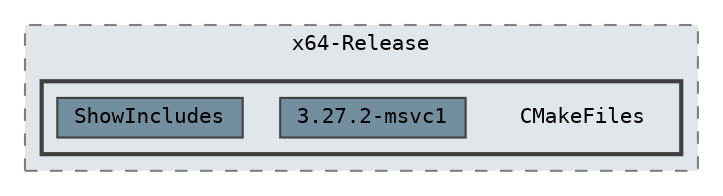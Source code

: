 digraph "C:/Users/s239074/Documents/ogl_renderer/thirdparty/assimp/out/build/x64-Release/CMakeFiles"
{
 // LATEX_PDF_SIZE
  bgcolor="transparent";
  edge [fontname=Terminal,fontsize=10,labelfontname=Helvetica,labelfontsize=10];
  node [fontname=Terminal,fontsize=10,shape=box,height=0.2,width=0.4];
  compound=true
  subgraph clusterdir_5503ff1c1cf8db83b81671349b4c9d51 {
    graph [ bgcolor="#e0e6e9", pencolor="grey50", label="x64-Release", fontname=Terminal,fontsize=10 style="filled,dashed", URL="dir_5503ff1c1cf8db83b81671349b4c9d51.html",tooltip=""]
  subgraph clusterdir_3af4990c03240c9f8fe2a15e8cdfa8a9 {
    graph [ bgcolor="#e0e6e9", pencolor="grey25", label="", fontname=Terminal,fontsize=10 style="filled,bold", URL="dir_3af4990c03240c9f8fe2a15e8cdfa8a9.html",tooltip=""]
    dir_3af4990c03240c9f8fe2a15e8cdfa8a9 [shape=plaintext, label="CMakeFiles"];
  dir_b240d3a1aab3639084fac5dba537cf9f [label="3.27.2-msvc1", fillcolor="#738e9e", color="grey25", style="filled", URL="dir_b240d3a1aab3639084fac5dba537cf9f.html",tooltip=""];
  dir_51aa065a9189d4f6da66768845ee6fa5 [label="ShowIncludes", fillcolor="#738e9e", color="grey25", style="filled", URL="dir_51aa065a9189d4f6da66768845ee6fa5.html",tooltip=""];
  }
  }
}
